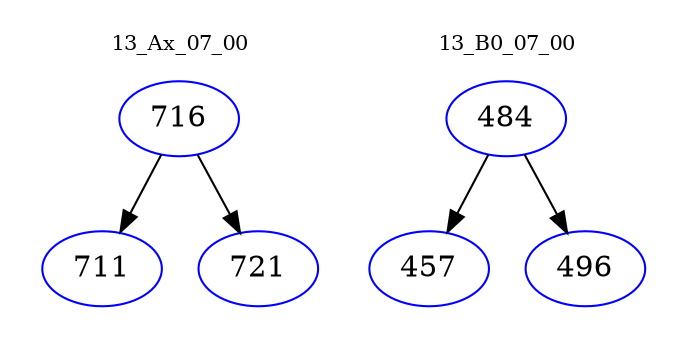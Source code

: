 digraph{
subgraph cluster_0 {
color = white
label = "13_Ax_07_00";
fontsize=10;
T0_716 [label="716", color="blue"]
T0_716 -> T0_711 [color="black"]
T0_711 [label="711", color="blue"]
T0_716 -> T0_721 [color="black"]
T0_721 [label="721", color="blue"]
}
subgraph cluster_1 {
color = white
label = "13_B0_07_00";
fontsize=10;
T1_484 [label="484", color="blue"]
T1_484 -> T1_457 [color="black"]
T1_457 [label="457", color="blue"]
T1_484 -> T1_496 [color="black"]
T1_496 [label="496", color="blue"]
}
}
